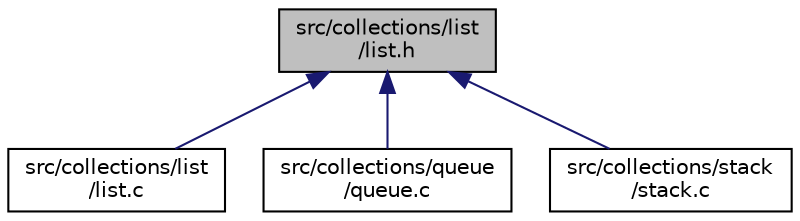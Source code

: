 digraph "src/collections/list/list.h"
{
  edge [fontname="Helvetica",fontsize="10",labelfontname="Helvetica",labelfontsize="10"];
  node [fontname="Helvetica",fontsize="10",shape=record];
  Node2 [label="src/collections/list\l/list.h",height=0.2,width=0.4,color="black", fillcolor="grey75", style="filled", fontcolor="black"];
  Node2 -> Node3 [dir="back",color="midnightblue",fontsize="10",style="solid",fontname="Helvetica"];
  Node3 [label="src/collections/list\l/list.c",height=0.2,width=0.4,color="black", fillcolor="white", style="filled",URL="$list_8c.html",tooltip="File containing implementation of List. "];
  Node2 -> Node4 [dir="back",color="midnightblue",fontsize="10",style="solid",fontname="Helvetica"];
  Node4 [label="src/collections/queue\l/queue.c",height=0.2,width=0.4,color="black", fillcolor="white", style="filled",URL="$queue_8c.html",tooltip="File containing implementation of Queue. "];
  Node2 -> Node5 [dir="back",color="midnightblue",fontsize="10",style="solid",fontname="Helvetica"];
  Node5 [label="src/collections/stack\l/stack.c",height=0.2,width=0.4,color="black", fillcolor="white", style="filled",URL="$stack_8c.html",tooltip="File containing implementation of Stack. "];
}
